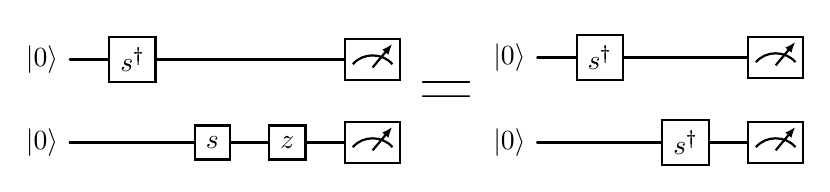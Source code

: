 \documentclass[border=6pt]{standalone}
\usepackage[utf8]{inputenc}
\usepackage[T1]{fontenc}
\usepackage{tikz}
\usetikzlibrary{quantikz2}
\begin{document}\begin{quantikz}
	\lstick{\ket{0}}	&	\gate{s\textsuperscript{\textdagger}}	&	\qw	&	\qw	&	\meter{}\\
	\lstick{\ket{0}}	&	\qw	&	\gate{s}	&	\gate{z}	&	\meter{}
\end{quantikz}
{\Huge{\textbf{=}}}
\begin{quantikz}
	\lstick{\ket{0}}	&	\gate{s\textsuperscript{\textdagger}}	&	\qw	&	\meter{}\\
	\lstick{\ket{0}}	&	\qw	&	\gate{s\textsuperscript{\textdagger}}	&	\meter{}
\end{quantikz}
\end{document}